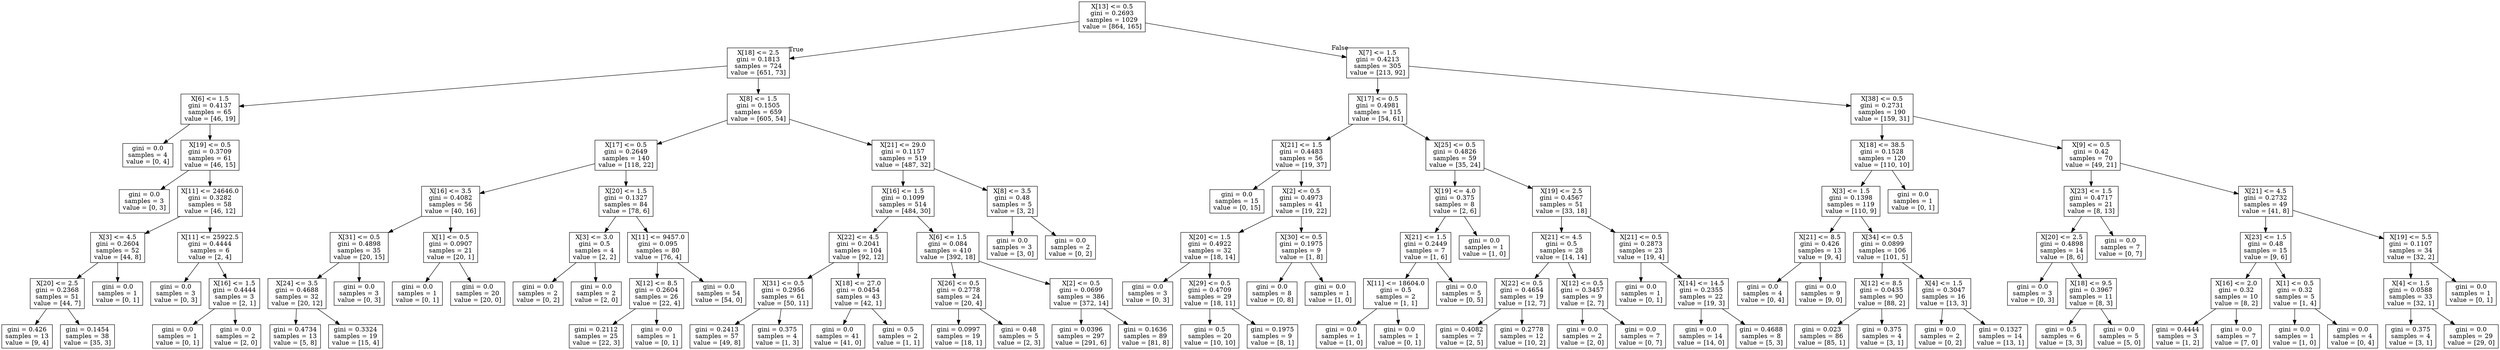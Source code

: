 digraph Tree {
node [shape=box] ;
0 [label="X[13] <= 0.5\ngini = 0.2693\nsamples = 1029\nvalue = [864, 165]"] ;
1 [label="X[18] <= 2.5\ngini = 0.1813\nsamples = 724\nvalue = [651, 73]"] ;
0 -> 1 [labeldistance=2.5, labelangle=45, headlabel="True"] ;
2 [label="X[6] <= 1.5\ngini = 0.4137\nsamples = 65\nvalue = [46, 19]"] ;
1 -> 2 ;
3 [label="gini = 0.0\nsamples = 4\nvalue = [0, 4]"] ;
2 -> 3 ;
4 [label="X[19] <= 0.5\ngini = 0.3709\nsamples = 61\nvalue = [46, 15]"] ;
2 -> 4 ;
5 [label="gini = 0.0\nsamples = 3\nvalue = [0, 3]"] ;
4 -> 5 ;
6 [label="X[11] <= 24646.0\ngini = 0.3282\nsamples = 58\nvalue = [46, 12]"] ;
4 -> 6 ;
7 [label="X[3] <= 4.5\ngini = 0.2604\nsamples = 52\nvalue = [44, 8]"] ;
6 -> 7 ;
8 [label="X[20] <= 2.5\ngini = 0.2368\nsamples = 51\nvalue = [44, 7]"] ;
7 -> 8 ;
9 [label="gini = 0.426\nsamples = 13\nvalue = [9, 4]"] ;
8 -> 9 ;
10 [label="gini = 0.1454\nsamples = 38\nvalue = [35, 3]"] ;
8 -> 10 ;
11 [label="gini = 0.0\nsamples = 1\nvalue = [0, 1]"] ;
7 -> 11 ;
12 [label="X[11] <= 25922.5\ngini = 0.4444\nsamples = 6\nvalue = [2, 4]"] ;
6 -> 12 ;
13 [label="gini = 0.0\nsamples = 3\nvalue = [0, 3]"] ;
12 -> 13 ;
14 [label="X[16] <= 1.5\ngini = 0.4444\nsamples = 3\nvalue = [2, 1]"] ;
12 -> 14 ;
15 [label="gini = 0.0\nsamples = 1\nvalue = [0, 1]"] ;
14 -> 15 ;
16 [label="gini = 0.0\nsamples = 2\nvalue = [2, 0]"] ;
14 -> 16 ;
17 [label="X[8] <= 1.5\ngini = 0.1505\nsamples = 659\nvalue = [605, 54]"] ;
1 -> 17 ;
18 [label="X[17] <= 0.5\ngini = 0.2649\nsamples = 140\nvalue = [118, 22]"] ;
17 -> 18 ;
19 [label="X[16] <= 3.5\ngini = 0.4082\nsamples = 56\nvalue = [40, 16]"] ;
18 -> 19 ;
20 [label="X[31] <= 0.5\ngini = 0.4898\nsamples = 35\nvalue = [20, 15]"] ;
19 -> 20 ;
21 [label="X[24] <= 3.5\ngini = 0.4688\nsamples = 32\nvalue = [20, 12]"] ;
20 -> 21 ;
22 [label="gini = 0.4734\nsamples = 13\nvalue = [5, 8]"] ;
21 -> 22 ;
23 [label="gini = 0.3324\nsamples = 19\nvalue = [15, 4]"] ;
21 -> 23 ;
24 [label="gini = 0.0\nsamples = 3\nvalue = [0, 3]"] ;
20 -> 24 ;
25 [label="X[1] <= 0.5\ngini = 0.0907\nsamples = 21\nvalue = [20, 1]"] ;
19 -> 25 ;
26 [label="gini = 0.0\nsamples = 1\nvalue = [0, 1]"] ;
25 -> 26 ;
27 [label="gini = 0.0\nsamples = 20\nvalue = [20, 0]"] ;
25 -> 27 ;
28 [label="X[20] <= 1.5\ngini = 0.1327\nsamples = 84\nvalue = [78, 6]"] ;
18 -> 28 ;
29 [label="X[3] <= 3.0\ngini = 0.5\nsamples = 4\nvalue = [2, 2]"] ;
28 -> 29 ;
30 [label="gini = 0.0\nsamples = 2\nvalue = [0, 2]"] ;
29 -> 30 ;
31 [label="gini = 0.0\nsamples = 2\nvalue = [2, 0]"] ;
29 -> 31 ;
32 [label="X[11] <= 9457.0\ngini = 0.095\nsamples = 80\nvalue = [76, 4]"] ;
28 -> 32 ;
33 [label="X[12] <= 8.5\ngini = 0.2604\nsamples = 26\nvalue = [22, 4]"] ;
32 -> 33 ;
34 [label="gini = 0.2112\nsamples = 25\nvalue = [22, 3]"] ;
33 -> 34 ;
35 [label="gini = 0.0\nsamples = 1\nvalue = [0, 1]"] ;
33 -> 35 ;
36 [label="gini = 0.0\nsamples = 54\nvalue = [54, 0]"] ;
32 -> 36 ;
37 [label="X[21] <= 29.0\ngini = 0.1157\nsamples = 519\nvalue = [487, 32]"] ;
17 -> 37 ;
38 [label="X[16] <= 1.5\ngini = 0.1099\nsamples = 514\nvalue = [484, 30]"] ;
37 -> 38 ;
39 [label="X[22] <= 4.5\ngini = 0.2041\nsamples = 104\nvalue = [92, 12]"] ;
38 -> 39 ;
40 [label="X[31] <= 0.5\ngini = 0.2956\nsamples = 61\nvalue = [50, 11]"] ;
39 -> 40 ;
41 [label="gini = 0.2413\nsamples = 57\nvalue = [49, 8]"] ;
40 -> 41 ;
42 [label="gini = 0.375\nsamples = 4\nvalue = [1, 3]"] ;
40 -> 42 ;
43 [label="X[18] <= 27.0\ngini = 0.0454\nsamples = 43\nvalue = [42, 1]"] ;
39 -> 43 ;
44 [label="gini = 0.0\nsamples = 41\nvalue = [41, 0]"] ;
43 -> 44 ;
45 [label="gini = 0.5\nsamples = 2\nvalue = [1, 1]"] ;
43 -> 45 ;
46 [label="X[6] <= 1.5\ngini = 0.084\nsamples = 410\nvalue = [392, 18]"] ;
38 -> 46 ;
47 [label="X[26] <= 0.5\ngini = 0.2778\nsamples = 24\nvalue = [20, 4]"] ;
46 -> 47 ;
48 [label="gini = 0.0997\nsamples = 19\nvalue = [18, 1]"] ;
47 -> 48 ;
49 [label="gini = 0.48\nsamples = 5\nvalue = [2, 3]"] ;
47 -> 49 ;
50 [label="X[2] <= 0.5\ngini = 0.0699\nsamples = 386\nvalue = [372, 14]"] ;
46 -> 50 ;
51 [label="gini = 0.0396\nsamples = 297\nvalue = [291, 6]"] ;
50 -> 51 ;
52 [label="gini = 0.1636\nsamples = 89\nvalue = [81, 8]"] ;
50 -> 52 ;
53 [label="X[8] <= 3.5\ngini = 0.48\nsamples = 5\nvalue = [3, 2]"] ;
37 -> 53 ;
54 [label="gini = 0.0\nsamples = 3\nvalue = [3, 0]"] ;
53 -> 54 ;
55 [label="gini = 0.0\nsamples = 2\nvalue = [0, 2]"] ;
53 -> 55 ;
56 [label="X[7] <= 1.5\ngini = 0.4213\nsamples = 305\nvalue = [213, 92]"] ;
0 -> 56 [labeldistance=2.5, labelangle=-45, headlabel="False"] ;
57 [label="X[17] <= 0.5\ngini = 0.4981\nsamples = 115\nvalue = [54, 61]"] ;
56 -> 57 ;
58 [label="X[21] <= 1.5\ngini = 0.4483\nsamples = 56\nvalue = [19, 37]"] ;
57 -> 58 ;
59 [label="gini = 0.0\nsamples = 15\nvalue = [0, 15]"] ;
58 -> 59 ;
60 [label="X[2] <= 0.5\ngini = 0.4973\nsamples = 41\nvalue = [19, 22]"] ;
58 -> 60 ;
61 [label="X[20] <= 1.5\ngini = 0.4922\nsamples = 32\nvalue = [18, 14]"] ;
60 -> 61 ;
62 [label="gini = 0.0\nsamples = 3\nvalue = [0, 3]"] ;
61 -> 62 ;
63 [label="X[29] <= 0.5\ngini = 0.4709\nsamples = 29\nvalue = [18, 11]"] ;
61 -> 63 ;
64 [label="gini = 0.5\nsamples = 20\nvalue = [10, 10]"] ;
63 -> 64 ;
65 [label="gini = 0.1975\nsamples = 9\nvalue = [8, 1]"] ;
63 -> 65 ;
66 [label="X[30] <= 0.5\ngini = 0.1975\nsamples = 9\nvalue = [1, 8]"] ;
60 -> 66 ;
67 [label="gini = 0.0\nsamples = 8\nvalue = [0, 8]"] ;
66 -> 67 ;
68 [label="gini = 0.0\nsamples = 1\nvalue = [1, 0]"] ;
66 -> 68 ;
69 [label="X[25] <= 0.5\ngini = 0.4826\nsamples = 59\nvalue = [35, 24]"] ;
57 -> 69 ;
70 [label="X[19] <= 4.0\ngini = 0.375\nsamples = 8\nvalue = [2, 6]"] ;
69 -> 70 ;
71 [label="X[21] <= 1.5\ngini = 0.2449\nsamples = 7\nvalue = [1, 6]"] ;
70 -> 71 ;
72 [label="X[11] <= 18604.0\ngini = 0.5\nsamples = 2\nvalue = [1, 1]"] ;
71 -> 72 ;
73 [label="gini = 0.0\nsamples = 1\nvalue = [1, 0]"] ;
72 -> 73 ;
74 [label="gini = 0.0\nsamples = 1\nvalue = [0, 1]"] ;
72 -> 74 ;
75 [label="gini = 0.0\nsamples = 5\nvalue = [0, 5]"] ;
71 -> 75 ;
76 [label="gini = 0.0\nsamples = 1\nvalue = [1, 0]"] ;
70 -> 76 ;
77 [label="X[19] <= 2.5\ngini = 0.4567\nsamples = 51\nvalue = [33, 18]"] ;
69 -> 77 ;
78 [label="X[21] <= 4.5\ngini = 0.5\nsamples = 28\nvalue = [14, 14]"] ;
77 -> 78 ;
79 [label="X[22] <= 0.5\ngini = 0.4654\nsamples = 19\nvalue = [12, 7]"] ;
78 -> 79 ;
80 [label="gini = 0.4082\nsamples = 7\nvalue = [2, 5]"] ;
79 -> 80 ;
81 [label="gini = 0.2778\nsamples = 12\nvalue = [10, 2]"] ;
79 -> 81 ;
82 [label="X[12] <= 0.5\ngini = 0.3457\nsamples = 9\nvalue = [2, 7]"] ;
78 -> 82 ;
83 [label="gini = 0.0\nsamples = 2\nvalue = [2, 0]"] ;
82 -> 83 ;
84 [label="gini = 0.0\nsamples = 7\nvalue = [0, 7]"] ;
82 -> 84 ;
85 [label="X[21] <= 0.5\ngini = 0.2873\nsamples = 23\nvalue = [19, 4]"] ;
77 -> 85 ;
86 [label="gini = 0.0\nsamples = 1\nvalue = [0, 1]"] ;
85 -> 86 ;
87 [label="X[14] <= 14.5\ngini = 0.2355\nsamples = 22\nvalue = [19, 3]"] ;
85 -> 87 ;
88 [label="gini = 0.0\nsamples = 14\nvalue = [14, 0]"] ;
87 -> 88 ;
89 [label="gini = 0.4688\nsamples = 8\nvalue = [5, 3]"] ;
87 -> 89 ;
90 [label="X[38] <= 0.5\ngini = 0.2731\nsamples = 190\nvalue = [159, 31]"] ;
56 -> 90 ;
91 [label="X[18] <= 38.5\ngini = 0.1528\nsamples = 120\nvalue = [110, 10]"] ;
90 -> 91 ;
92 [label="X[3] <= 1.5\ngini = 0.1398\nsamples = 119\nvalue = [110, 9]"] ;
91 -> 92 ;
93 [label="X[21] <= 8.5\ngini = 0.426\nsamples = 13\nvalue = [9, 4]"] ;
92 -> 93 ;
94 [label="gini = 0.0\nsamples = 4\nvalue = [0, 4]"] ;
93 -> 94 ;
95 [label="gini = 0.0\nsamples = 9\nvalue = [9, 0]"] ;
93 -> 95 ;
96 [label="X[34] <= 0.5\ngini = 0.0899\nsamples = 106\nvalue = [101, 5]"] ;
92 -> 96 ;
97 [label="X[12] <= 8.5\ngini = 0.0435\nsamples = 90\nvalue = [88, 2]"] ;
96 -> 97 ;
98 [label="gini = 0.023\nsamples = 86\nvalue = [85, 1]"] ;
97 -> 98 ;
99 [label="gini = 0.375\nsamples = 4\nvalue = [3, 1]"] ;
97 -> 99 ;
100 [label="X[4] <= 1.5\ngini = 0.3047\nsamples = 16\nvalue = [13, 3]"] ;
96 -> 100 ;
101 [label="gini = 0.0\nsamples = 2\nvalue = [0, 2]"] ;
100 -> 101 ;
102 [label="gini = 0.1327\nsamples = 14\nvalue = [13, 1]"] ;
100 -> 102 ;
103 [label="gini = 0.0\nsamples = 1\nvalue = [0, 1]"] ;
91 -> 103 ;
104 [label="X[9] <= 0.5\ngini = 0.42\nsamples = 70\nvalue = [49, 21]"] ;
90 -> 104 ;
105 [label="X[23] <= 1.5\ngini = 0.4717\nsamples = 21\nvalue = [8, 13]"] ;
104 -> 105 ;
106 [label="X[20] <= 2.5\ngini = 0.4898\nsamples = 14\nvalue = [8, 6]"] ;
105 -> 106 ;
107 [label="gini = 0.0\nsamples = 3\nvalue = [0, 3]"] ;
106 -> 107 ;
108 [label="X[18] <= 9.5\ngini = 0.3967\nsamples = 11\nvalue = [8, 3]"] ;
106 -> 108 ;
109 [label="gini = 0.5\nsamples = 6\nvalue = [3, 3]"] ;
108 -> 109 ;
110 [label="gini = 0.0\nsamples = 5\nvalue = [5, 0]"] ;
108 -> 110 ;
111 [label="gini = 0.0\nsamples = 7\nvalue = [0, 7]"] ;
105 -> 111 ;
112 [label="X[21] <= 4.5\ngini = 0.2732\nsamples = 49\nvalue = [41, 8]"] ;
104 -> 112 ;
113 [label="X[23] <= 1.5\ngini = 0.48\nsamples = 15\nvalue = [9, 6]"] ;
112 -> 113 ;
114 [label="X[16] <= 2.0\ngini = 0.32\nsamples = 10\nvalue = [8, 2]"] ;
113 -> 114 ;
115 [label="gini = 0.4444\nsamples = 3\nvalue = [1, 2]"] ;
114 -> 115 ;
116 [label="gini = 0.0\nsamples = 7\nvalue = [7, 0]"] ;
114 -> 116 ;
117 [label="X[1] <= 0.5\ngini = 0.32\nsamples = 5\nvalue = [1, 4]"] ;
113 -> 117 ;
118 [label="gini = 0.0\nsamples = 1\nvalue = [1, 0]"] ;
117 -> 118 ;
119 [label="gini = 0.0\nsamples = 4\nvalue = [0, 4]"] ;
117 -> 119 ;
120 [label="X[19] <= 5.5\ngini = 0.1107\nsamples = 34\nvalue = [32, 2]"] ;
112 -> 120 ;
121 [label="X[4] <= 1.5\ngini = 0.0588\nsamples = 33\nvalue = [32, 1]"] ;
120 -> 121 ;
122 [label="gini = 0.375\nsamples = 4\nvalue = [3, 1]"] ;
121 -> 122 ;
123 [label="gini = 0.0\nsamples = 29\nvalue = [29, 0]"] ;
121 -> 123 ;
124 [label="gini = 0.0\nsamples = 1\nvalue = [0, 1]"] ;
120 -> 124 ;
}
